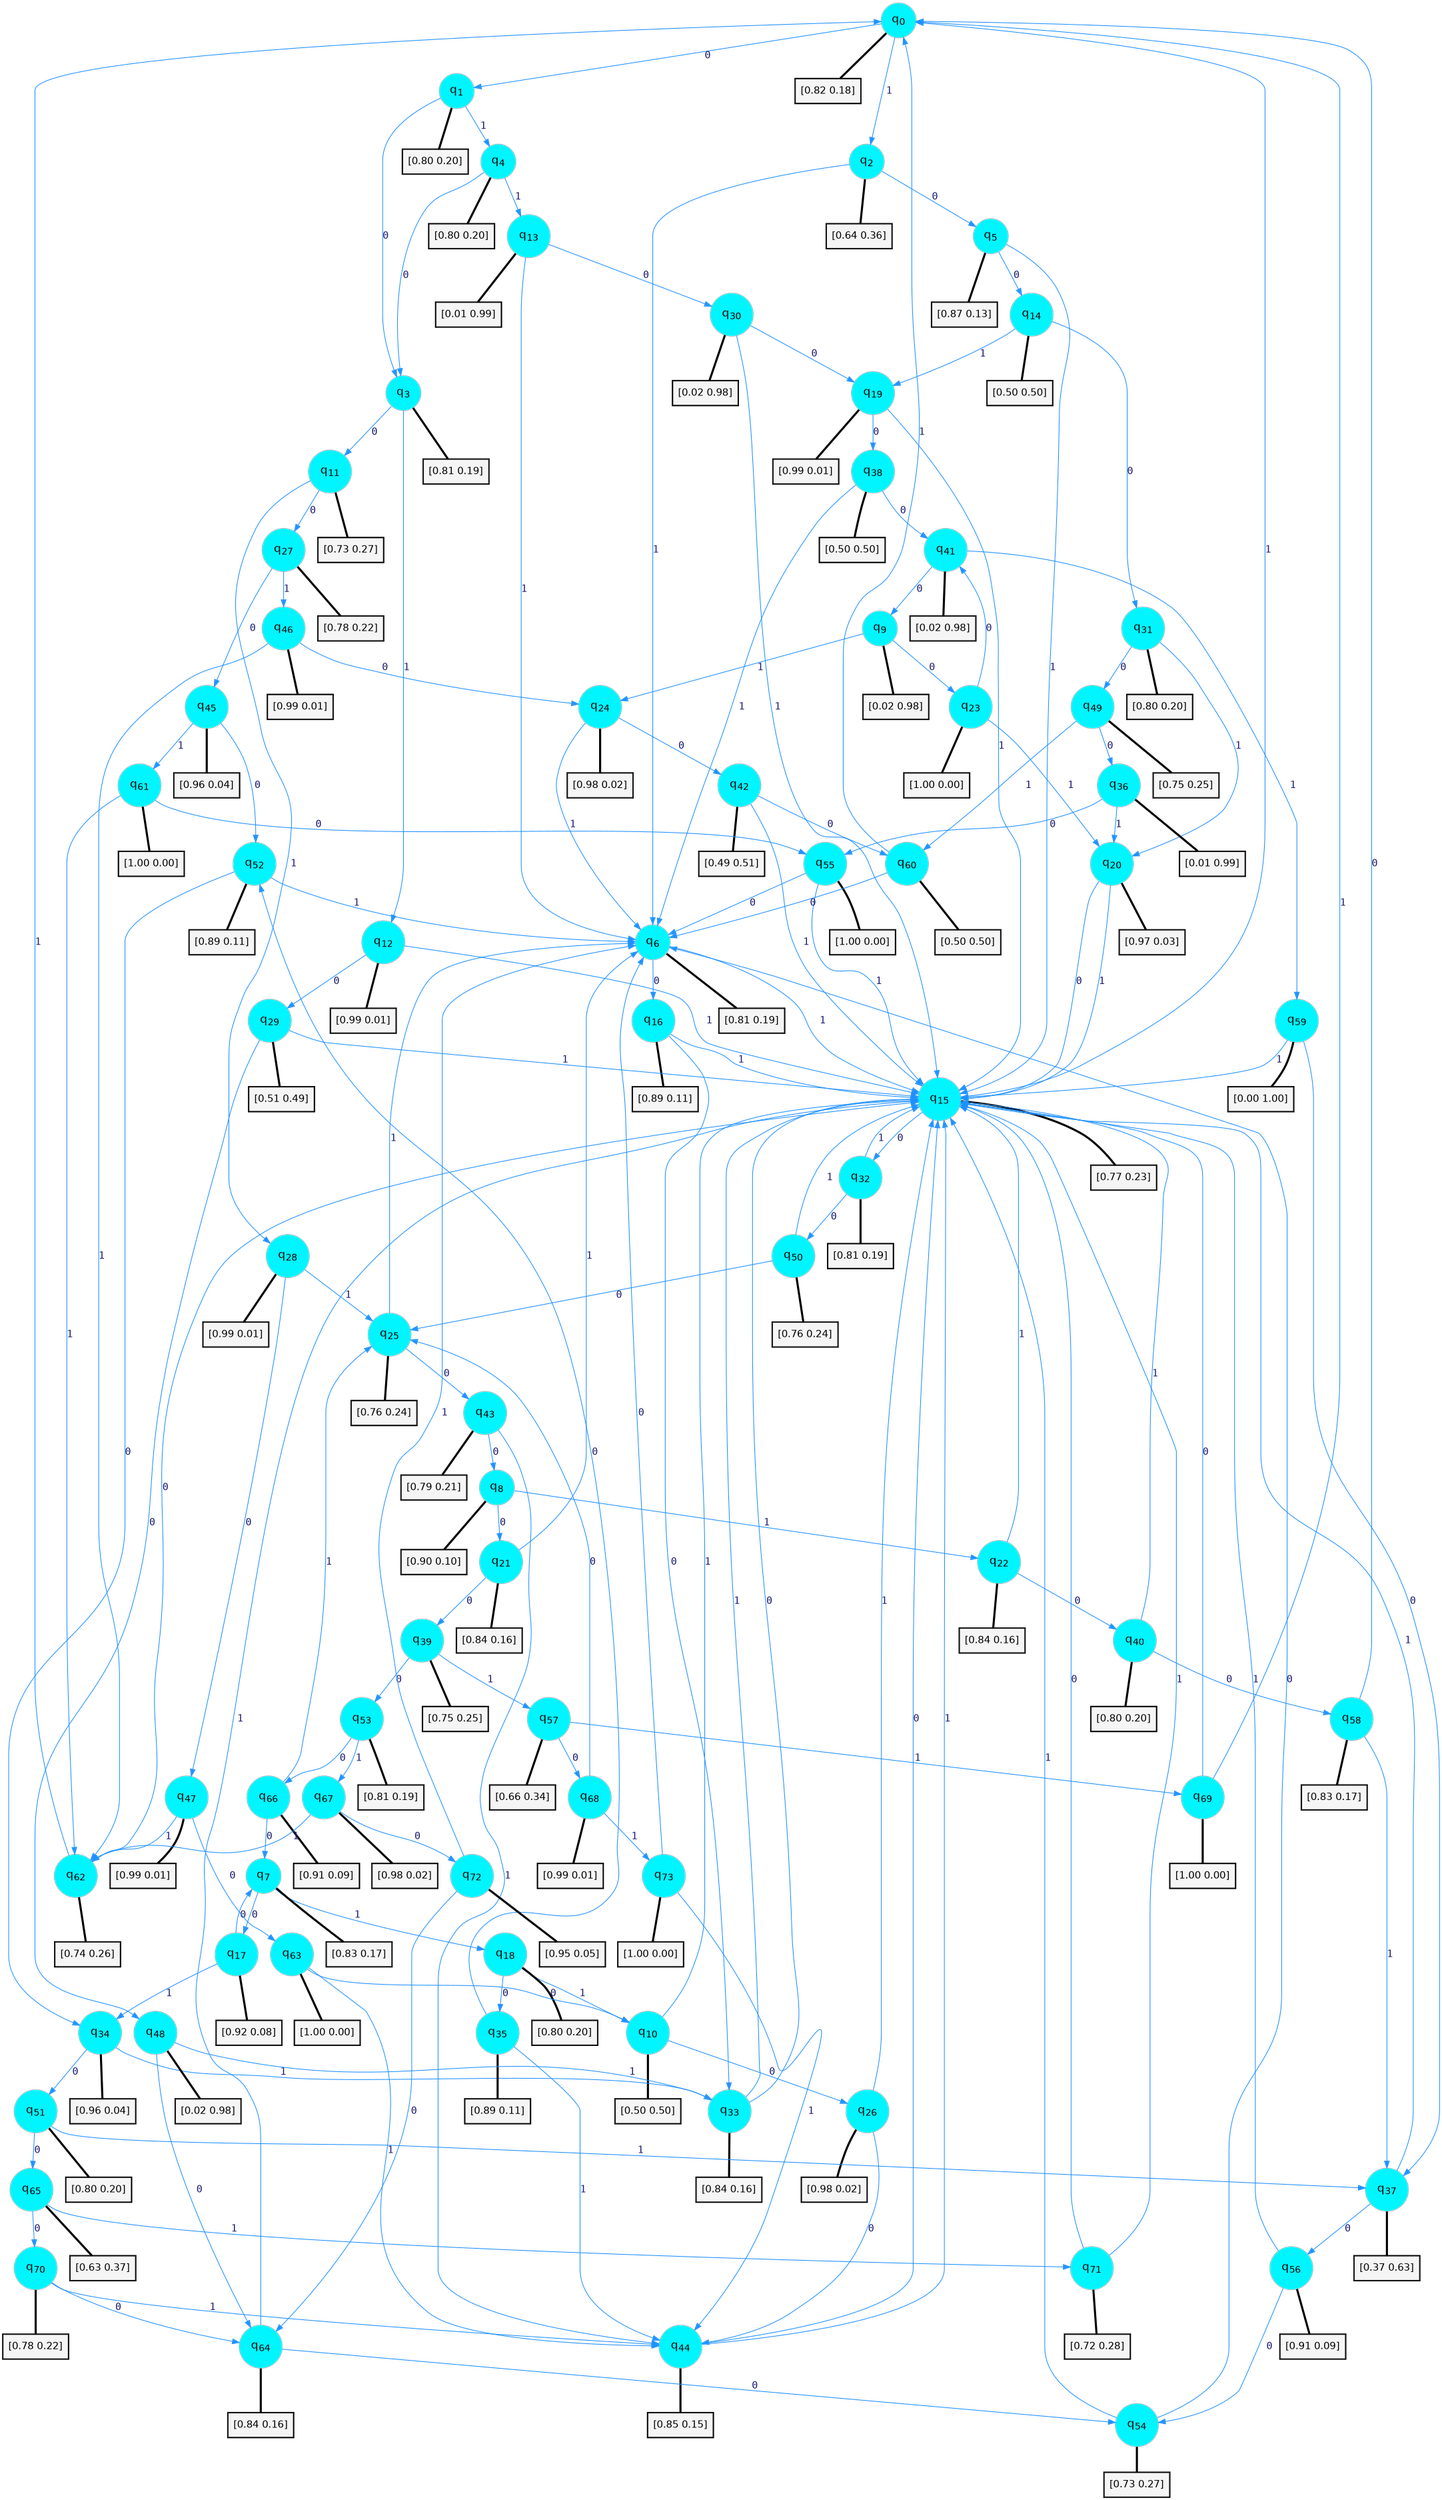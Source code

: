 digraph G {
graph [
bgcolor=transparent, dpi=300, rankdir=TD, size="40,25"];
node [
color=gray, fillcolor=turquoise1, fontcolor=black, fontname=Helvetica, fontsize=16, fontweight=bold, shape=circle, style=filled];
edge [
arrowsize=1, color=dodgerblue1, fontcolor=midnightblue, fontname=courier, fontweight=bold, penwidth=1, style=solid, weight=20];
0[label=<q<SUB>0</SUB>>];
1[label=<q<SUB>1</SUB>>];
2[label=<q<SUB>2</SUB>>];
3[label=<q<SUB>3</SUB>>];
4[label=<q<SUB>4</SUB>>];
5[label=<q<SUB>5</SUB>>];
6[label=<q<SUB>6</SUB>>];
7[label=<q<SUB>7</SUB>>];
8[label=<q<SUB>8</SUB>>];
9[label=<q<SUB>9</SUB>>];
10[label=<q<SUB>10</SUB>>];
11[label=<q<SUB>11</SUB>>];
12[label=<q<SUB>12</SUB>>];
13[label=<q<SUB>13</SUB>>];
14[label=<q<SUB>14</SUB>>];
15[label=<q<SUB>15</SUB>>];
16[label=<q<SUB>16</SUB>>];
17[label=<q<SUB>17</SUB>>];
18[label=<q<SUB>18</SUB>>];
19[label=<q<SUB>19</SUB>>];
20[label=<q<SUB>20</SUB>>];
21[label=<q<SUB>21</SUB>>];
22[label=<q<SUB>22</SUB>>];
23[label=<q<SUB>23</SUB>>];
24[label=<q<SUB>24</SUB>>];
25[label=<q<SUB>25</SUB>>];
26[label=<q<SUB>26</SUB>>];
27[label=<q<SUB>27</SUB>>];
28[label=<q<SUB>28</SUB>>];
29[label=<q<SUB>29</SUB>>];
30[label=<q<SUB>30</SUB>>];
31[label=<q<SUB>31</SUB>>];
32[label=<q<SUB>32</SUB>>];
33[label=<q<SUB>33</SUB>>];
34[label=<q<SUB>34</SUB>>];
35[label=<q<SUB>35</SUB>>];
36[label=<q<SUB>36</SUB>>];
37[label=<q<SUB>37</SUB>>];
38[label=<q<SUB>38</SUB>>];
39[label=<q<SUB>39</SUB>>];
40[label=<q<SUB>40</SUB>>];
41[label=<q<SUB>41</SUB>>];
42[label=<q<SUB>42</SUB>>];
43[label=<q<SUB>43</SUB>>];
44[label=<q<SUB>44</SUB>>];
45[label=<q<SUB>45</SUB>>];
46[label=<q<SUB>46</SUB>>];
47[label=<q<SUB>47</SUB>>];
48[label=<q<SUB>48</SUB>>];
49[label=<q<SUB>49</SUB>>];
50[label=<q<SUB>50</SUB>>];
51[label=<q<SUB>51</SUB>>];
52[label=<q<SUB>52</SUB>>];
53[label=<q<SUB>53</SUB>>];
54[label=<q<SUB>54</SUB>>];
55[label=<q<SUB>55</SUB>>];
56[label=<q<SUB>56</SUB>>];
57[label=<q<SUB>57</SUB>>];
58[label=<q<SUB>58</SUB>>];
59[label=<q<SUB>59</SUB>>];
60[label=<q<SUB>60</SUB>>];
61[label=<q<SUB>61</SUB>>];
62[label=<q<SUB>62</SUB>>];
63[label=<q<SUB>63</SUB>>];
64[label=<q<SUB>64</SUB>>];
65[label=<q<SUB>65</SUB>>];
66[label=<q<SUB>66</SUB>>];
67[label=<q<SUB>67</SUB>>];
68[label=<q<SUB>68</SUB>>];
69[label=<q<SUB>69</SUB>>];
70[label=<q<SUB>70</SUB>>];
71[label=<q<SUB>71</SUB>>];
72[label=<q<SUB>72</SUB>>];
73[label=<q<SUB>73</SUB>>];
74[label="[0.82 0.18]", shape=box,fontcolor=black, fontname=Helvetica, fontsize=14, penwidth=2, fillcolor=whitesmoke,color=black];
75[label="[0.80 0.20]", shape=box,fontcolor=black, fontname=Helvetica, fontsize=14, penwidth=2, fillcolor=whitesmoke,color=black];
76[label="[0.64 0.36]", shape=box,fontcolor=black, fontname=Helvetica, fontsize=14, penwidth=2, fillcolor=whitesmoke,color=black];
77[label="[0.81 0.19]", shape=box,fontcolor=black, fontname=Helvetica, fontsize=14, penwidth=2, fillcolor=whitesmoke,color=black];
78[label="[0.80 0.20]", shape=box,fontcolor=black, fontname=Helvetica, fontsize=14, penwidth=2, fillcolor=whitesmoke,color=black];
79[label="[0.87 0.13]", shape=box,fontcolor=black, fontname=Helvetica, fontsize=14, penwidth=2, fillcolor=whitesmoke,color=black];
80[label="[0.81 0.19]", shape=box,fontcolor=black, fontname=Helvetica, fontsize=14, penwidth=2, fillcolor=whitesmoke,color=black];
81[label="[0.83 0.17]", shape=box,fontcolor=black, fontname=Helvetica, fontsize=14, penwidth=2, fillcolor=whitesmoke,color=black];
82[label="[0.90 0.10]", shape=box,fontcolor=black, fontname=Helvetica, fontsize=14, penwidth=2, fillcolor=whitesmoke,color=black];
83[label="[0.02 0.98]", shape=box,fontcolor=black, fontname=Helvetica, fontsize=14, penwidth=2, fillcolor=whitesmoke,color=black];
84[label="[0.50 0.50]", shape=box,fontcolor=black, fontname=Helvetica, fontsize=14, penwidth=2, fillcolor=whitesmoke,color=black];
85[label="[0.73 0.27]", shape=box,fontcolor=black, fontname=Helvetica, fontsize=14, penwidth=2, fillcolor=whitesmoke,color=black];
86[label="[0.99 0.01]", shape=box,fontcolor=black, fontname=Helvetica, fontsize=14, penwidth=2, fillcolor=whitesmoke,color=black];
87[label="[0.01 0.99]", shape=box,fontcolor=black, fontname=Helvetica, fontsize=14, penwidth=2, fillcolor=whitesmoke,color=black];
88[label="[0.50 0.50]", shape=box,fontcolor=black, fontname=Helvetica, fontsize=14, penwidth=2, fillcolor=whitesmoke,color=black];
89[label="[0.77 0.23]", shape=box,fontcolor=black, fontname=Helvetica, fontsize=14, penwidth=2, fillcolor=whitesmoke,color=black];
90[label="[0.89 0.11]", shape=box,fontcolor=black, fontname=Helvetica, fontsize=14, penwidth=2, fillcolor=whitesmoke,color=black];
91[label="[0.92 0.08]", shape=box,fontcolor=black, fontname=Helvetica, fontsize=14, penwidth=2, fillcolor=whitesmoke,color=black];
92[label="[0.80 0.20]", shape=box,fontcolor=black, fontname=Helvetica, fontsize=14, penwidth=2, fillcolor=whitesmoke,color=black];
93[label="[0.99 0.01]", shape=box,fontcolor=black, fontname=Helvetica, fontsize=14, penwidth=2, fillcolor=whitesmoke,color=black];
94[label="[0.97 0.03]", shape=box,fontcolor=black, fontname=Helvetica, fontsize=14, penwidth=2, fillcolor=whitesmoke,color=black];
95[label="[0.84 0.16]", shape=box,fontcolor=black, fontname=Helvetica, fontsize=14, penwidth=2, fillcolor=whitesmoke,color=black];
96[label="[0.84 0.16]", shape=box,fontcolor=black, fontname=Helvetica, fontsize=14, penwidth=2, fillcolor=whitesmoke,color=black];
97[label="[1.00 0.00]", shape=box,fontcolor=black, fontname=Helvetica, fontsize=14, penwidth=2, fillcolor=whitesmoke,color=black];
98[label="[0.98 0.02]", shape=box,fontcolor=black, fontname=Helvetica, fontsize=14, penwidth=2, fillcolor=whitesmoke,color=black];
99[label="[0.76 0.24]", shape=box,fontcolor=black, fontname=Helvetica, fontsize=14, penwidth=2, fillcolor=whitesmoke,color=black];
100[label="[0.98 0.02]", shape=box,fontcolor=black, fontname=Helvetica, fontsize=14, penwidth=2, fillcolor=whitesmoke,color=black];
101[label="[0.78 0.22]", shape=box,fontcolor=black, fontname=Helvetica, fontsize=14, penwidth=2, fillcolor=whitesmoke,color=black];
102[label="[0.99 0.01]", shape=box,fontcolor=black, fontname=Helvetica, fontsize=14, penwidth=2, fillcolor=whitesmoke,color=black];
103[label="[0.51 0.49]", shape=box,fontcolor=black, fontname=Helvetica, fontsize=14, penwidth=2, fillcolor=whitesmoke,color=black];
104[label="[0.02 0.98]", shape=box,fontcolor=black, fontname=Helvetica, fontsize=14, penwidth=2, fillcolor=whitesmoke,color=black];
105[label="[0.80 0.20]", shape=box,fontcolor=black, fontname=Helvetica, fontsize=14, penwidth=2, fillcolor=whitesmoke,color=black];
106[label="[0.81 0.19]", shape=box,fontcolor=black, fontname=Helvetica, fontsize=14, penwidth=2, fillcolor=whitesmoke,color=black];
107[label="[0.84 0.16]", shape=box,fontcolor=black, fontname=Helvetica, fontsize=14, penwidth=2, fillcolor=whitesmoke,color=black];
108[label="[0.96 0.04]", shape=box,fontcolor=black, fontname=Helvetica, fontsize=14, penwidth=2, fillcolor=whitesmoke,color=black];
109[label="[0.89 0.11]", shape=box,fontcolor=black, fontname=Helvetica, fontsize=14, penwidth=2, fillcolor=whitesmoke,color=black];
110[label="[0.01 0.99]", shape=box,fontcolor=black, fontname=Helvetica, fontsize=14, penwidth=2, fillcolor=whitesmoke,color=black];
111[label="[0.37 0.63]", shape=box,fontcolor=black, fontname=Helvetica, fontsize=14, penwidth=2, fillcolor=whitesmoke,color=black];
112[label="[0.50 0.50]", shape=box,fontcolor=black, fontname=Helvetica, fontsize=14, penwidth=2, fillcolor=whitesmoke,color=black];
113[label="[0.75 0.25]", shape=box,fontcolor=black, fontname=Helvetica, fontsize=14, penwidth=2, fillcolor=whitesmoke,color=black];
114[label="[0.80 0.20]", shape=box,fontcolor=black, fontname=Helvetica, fontsize=14, penwidth=2, fillcolor=whitesmoke,color=black];
115[label="[0.02 0.98]", shape=box,fontcolor=black, fontname=Helvetica, fontsize=14, penwidth=2, fillcolor=whitesmoke,color=black];
116[label="[0.49 0.51]", shape=box,fontcolor=black, fontname=Helvetica, fontsize=14, penwidth=2, fillcolor=whitesmoke,color=black];
117[label="[0.79 0.21]", shape=box,fontcolor=black, fontname=Helvetica, fontsize=14, penwidth=2, fillcolor=whitesmoke,color=black];
118[label="[0.85 0.15]", shape=box,fontcolor=black, fontname=Helvetica, fontsize=14, penwidth=2, fillcolor=whitesmoke,color=black];
119[label="[0.96 0.04]", shape=box,fontcolor=black, fontname=Helvetica, fontsize=14, penwidth=2, fillcolor=whitesmoke,color=black];
120[label="[0.99 0.01]", shape=box,fontcolor=black, fontname=Helvetica, fontsize=14, penwidth=2, fillcolor=whitesmoke,color=black];
121[label="[0.99 0.01]", shape=box,fontcolor=black, fontname=Helvetica, fontsize=14, penwidth=2, fillcolor=whitesmoke,color=black];
122[label="[0.02 0.98]", shape=box,fontcolor=black, fontname=Helvetica, fontsize=14, penwidth=2, fillcolor=whitesmoke,color=black];
123[label="[0.75 0.25]", shape=box,fontcolor=black, fontname=Helvetica, fontsize=14, penwidth=2, fillcolor=whitesmoke,color=black];
124[label="[0.76 0.24]", shape=box,fontcolor=black, fontname=Helvetica, fontsize=14, penwidth=2, fillcolor=whitesmoke,color=black];
125[label="[0.80 0.20]", shape=box,fontcolor=black, fontname=Helvetica, fontsize=14, penwidth=2, fillcolor=whitesmoke,color=black];
126[label="[0.89 0.11]", shape=box,fontcolor=black, fontname=Helvetica, fontsize=14, penwidth=2, fillcolor=whitesmoke,color=black];
127[label="[0.81 0.19]", shape=box,fontcolor=black, fontname=Helvetica, fontsize=14, penwidth=2, fillcolor=whitesmoke,color=black];
128[label="[0.73 0.27]", shape=box,fontcolor=black, fontname=Helvetica, fontsize=14, penwidth=2, fillcolor=whitesmoke,color=black];
129[label="[1.00 0.00]", shape=box,fontcolor=black, fontname=Helvetica, fontsize=14, penwidth=2, fillcolor=whitesmoke,color=black];
130[label="[0.91 0.09]", shape=box,fontcolor=black, fontname=Helvetica, fontsize=14, penwidth=2, fillcolor=whitesmoke,color=black];
131[label="[0.66 0.34]", shape=box,fontcolor=black, fontname=Helvetica, fontsize=14, penwidth=2, fillcolor=whitesmoke,color=black];
132[label="[0.83 0.17]", shape=box,fontcolor=black, fontname=Helvetica, fontsize=14, penwidth=2, fillcolor=whitesmoke,color=black];
133[label="[0.00 1.00]", shape=box,fontcolor=black, fontname=Helvetica, fontsize=14, penwidth=2, fillcolor=whitesmoke,color=black];
134[label="[0.50 0.50]", shape=box,fontcolor=black, fontname=Helvetica, fontsize=14, penwidth=2, fillcolor=whitesmoke,color=black];
135[label="[1.00 0.00]", shape=box,fontcolor=black, fontname=Helvetica, fontsize=14, penwidth=2, fillcolor=whitesmoke,color=black];
136[label="[0.74 0.26]", shape=box,fontcolor=black, fontname=Helvetica, fontsize=14, penwidth=2, fillcolor=whitesmoke,color=black];
137[label="[1.00 0.00]", shape=box,fontcolor=black, fontname=Helvetica, fontsize=14, penwidth=2, fillcolor=whitesmoke,color=black];
138[label="[0.84 0.16]", shape=box,fontcolor=black, fontname=Helvetica, fontsize=14, penwidth=2, fillcolor=whitesmoke,color=black];
139[label="[0.63 0.37]", shape=box,fontcolor=black, fontname=Helvetica, fontsize=14, penwidth=2, fillcolor=whitesmoke,color=black];
140[label="[0.91 0.09]", shape=box,fontcolor=black, fontname=Helvetica, fontsize=14, penwidth=2, fillcolor=whitesmoke,color=black];
141[label="[0.98 0.02]", shape=box,fontcolor=black, fontname=Helvetica, fontsize=14, penwidth=2, fillcolor=whitesmoke,color=black];
142[label="[0.99 0.01]", shape=box,fontcolor=black, fontname=Helvetica, fontsize=14, penwidth=2, fillcolor=whitesmoke,color=black];
143[label="[1.00 0.00]", shape=box,fontcolor=black, fontname=Helvetica, fontsize=14, penwidth=2, fillcolor=whitesmoke,color=black];
144[label="[0.78 0.22]", shape=box,fontcolor=black, fontname=Helvetica, fontsize=14, penwidth=2, fillcolor=whitesmoke,color=black];
145[label="[0.72 0.28]", shape=box,fontcolor=black, fontname=Helvetica, fontsize=14, penwidth=2, fillcolor=whitesmoke,color=black];
146[label="[0.95 0.05]", shape=box,fontcolor=black, fontname=Helvetica, fontsize=14, penwidth=2, fillcolor=whitesmoke,color=black];
147[label="[1.00 0.00]", shape=box,fontcolor=black, fontname=Helvetica, fontsize=14, penwidth=2, fillcolor=whitesmoke,color=black];
0->1 [label=0];
0->2 [label=1];
0->74 [arrowhead=none, penwidth=3,color=black];
1->3 [label=0];
1->4 [label=1];
1->75 [arrowhead=none, penwidth=3,color=black];
2->5 [label=0];
2->6 [label=1];
2->76 [arrowhead=none, penwidth=3,color=black];
3->11 [label=0];
3->12 [label=1];
3->77 [arrowhead=none, penwidth=3,color=black];
4->3 [label=0];
4->13 [label=1];
4->78 [arrowhead=none, penwidth=3,color=black];
5->14 [label=0];
5->15 [label=1];
5->79 [arrowhead=none, penwidth=3,color=black];
6->16 [label=0];
6->15 [label=1];
6->80 [arrowhead=none, penwidth=3,color=black];
7->17 [label=0];
7->18 [label=1];
7->81 [arrowhead=none, penwidth=3,color=black];
8->21 [label=0];
8->22 [label=1];
8->82 [arrowhead=none, penwidth=3,color=black];
9->23 [label=0];
9->24 [label=1];
9->83 [arrowhead=none, penwidth=3,color=black];
10->26 [label=0];
10->15 [label=1];
10->84 [arrowhead=none, penwidth=3,color=black];
11->27 [label=0];
11->28 [label=1];
11->85 [arrowhead=none, penwidth=3,color=black];
12->29 [label=0];
12->15 [label=1];
12->86 [arrowhead=none, penwidth=3,color=black];
13->30 [label=0];
13->6 [label=1];
13->87 [arrowhead=none, penwidth=3,color=black];
14->31 [label=0];
14->19 [label=1];
14->88 [arrowhead=none, penwidth=3,color=black];
15->32 [label=0];
15->0 [label=1];
15->89 [arrowhead=none, penwidth=3,color=black];
16->33 [label=0];
16->15 [label=1];
16->90 [arrowhead=none, penwidth=3,color=black];
17->7 [label=0];
17->34 [label=1];
17->91 [arrowhead=none, penwidth=3,color=black];
18->35 [label=0];
18->10 [label=1];
18->92 [arrowhead=none, penwidth=3,color=black];
19->38 [label=0];
19->15 [label=1];
19->93 [arrowhead=none, penwidth=3,color=black];
20->15 [label=0];
20->15 [label=1];
20->94 [arrowhead=none, penwidth=3,color=black];
21->39 [label=0];
21->6 [label=1];
21->95 [arrowhead=none, penwidth=3,color=black];
22->40 [label=0];
22->15 [label=1];
22->96 [arrowhead=none, penwidth=3,color=black];
23->41 [label=0];
23->20 [label=1];
23->97 [arrowhead=none, penwidth=3,color=black];
24->42 [label=0];
24->6 [label=1];
24->98 [arrowhead=none, penwidth=3,color=black];
25->43 [label=0];
25->6 [label=1];
25->99 [arrowhead=none, penwidth=3,color=black];
26->44 [label=0];
26->15 [label=1];
26->100 [arrowhead=none, penwidth=3,color=black];
27->45 [label=0];
27->46 [label=1];
27->101 [arrowhead=none, penwidth=3,color=black];
28->47 [label=0];
28->25 [label=1];
28->102 [arrowhead=none, penwidth=3,color=black];
29->48 [label=0];
29->15 [label=1];
29->103 [arrowhead=none, penwidth=3,color=black];
30->19 [label=0];
30->15 [label=1];
30->104 [arrowhead=none, penwidth=3,color=black];
31->49 [label=0];
31->20 [label=1];
31->105 [arrowhead=none, penwidth=3,color=black];
32->50 [label=0];
32->15 [label=1];
32->106 [arrowhead=none, penwidth=3,color=black];
33->15 [label=0];
33->15 [label=1];
33->107 [arrowhead=none, penwidth=3,color=black];
34->51 [label=0];
34->33 [label=1];
34->108 [arrowhead=none, penwidth=3,color=black];
35->52 [label=0];
35->44 [label=1];
35->109 [arrowhead=none, penwidth=3,color=black];
36->55 [label=0];
36->20 [label=1];
36->110 [arrowhead=none, penwidth=3,color=black];
37->56 [label=0];
37->15 [label=1];
37->111 [arrowhead=none, penwidth=3,color=black];
38->41 [label=0];
38->6 [label=1];
38->112 [arrowhead=none, penwidth=3,color=black];
39->53 [label=0];
39->57 [label=1];
39->113 [arrowhead=none, penwidth=3,color=black];
40->58 [label=0];
40->15 [label=1];
40->114 [arrowhead=none, penwidth=3,color=black];
41->9 [label=0];
41->59 [label=1];
41->115 [arrowhead=none, penwidth=3,color=black];
42->60 [label=0];
42->15 [label=1];
42->116 [arrowhead=none, penwidth=3,color=black];
43->8 [label=0];
43->44 [label=1];
43->117 [arrowhead=none, penwidth=3,color=black];
44->15 [label=0];
44->15 [label=1];
44->118 [arrowhead=none, penwidth=3,color=black];
45->52 [label=0];
45->61 [label=1];
45->119 [arrowhead=none, penwidth=3,color=black];
46->24 [label=0];
46->62 [label=1];
46->120 [arrowhead=none, penwidth=3,color=black];
47->63 [label=0];
47->62 [label=1];
47->121 [arrowhead=none, penwidth=3,color=black];
48->64 [label=0];
48->33 [label=1];
48->122 [arrowhead=none, penwidth=3,color=black];
49->36 [label=0];
49->60 [label=1];
49->123 [arrowhead=none, penwidth=3,color=black];
50->25 [label=0];
50->15 [label=1];
50->124 [arrowhead=none, penwidth=3,color=black];
51->65 [label=0];
51->37 [label=1];
51->125 [arrowhead=none, penwidth=3,color=black];
52->34 [label=0];
52->6 [label=1];
52->126 [arrowhead=none, penwidth=3,color=black];
53->66 [label=0];
53->67 [label=1];
53->127 [arrowhead=none, penwidth=3,color=black];
54->6 [label=0];
54->15 [label=1];
54->128 [arrowhead=none, penwidth=3,color=black];
55->6 [label=0];
55->15 [label=1];
55->129 [arrowhead=none, penwidth=3,color=black];
56->54 [label=0];
56->15 [label=1];
56->130 [arrowhead=none, penwidth=3,color=black];
57->68 [label=0];
57->69 [label=1];
57->131 [arrowhead=none, penwidth=3,color=black];
58->0 [label=0];
58->37 [label=1];
58->132 [arrowhead=none, penwidth=3,color=black];
59->37 [label=0];
59->15 [label=1];
59->133 [arrowhead=none, penwidth=3,color=black];
60->6 [label=0];
60->0 [label=1];
60->134 [arrowhead=none, penwidth=3,color=black];
61->55 [label=0];
61->62 [label=1];
61->135 [arrowhead=none, penwidth=3,color=black];
62->15 [label=0];
62->0 [label=1];
62->136 [arrowhead=none, penwidth=3,color=black];
63->10 [label=0];
63->44 [label=1];
63->137 [arrowhead=none, penwidth=3,color=black];
64->54 [label=0];
64->15 [label=1];
64->138 [arrowhead=none, penwidth=3,color=black];
65->70 [label=0];
65->71 [label=1];
65->139 [arrowhead=none, penwidth=3,color=black];
66->7 [label=0];
66->25 [label=1];
66->140 [arrowhead=none, penwidth=3,color=black];
67->72 [label=0];
67->62 [label=1];
67->141 [arrowhead=none, penwidth=3,color=black];
68->25 [label=0];
68->73 [label=1];
68->142 [arrowhead=none, penwidth=3,color=black];
69->15 [label=0];
69->0 [label=1];
69->143 [arrowhead=none, penwidth=3,color=black];
70->64 [label=0];
70->44 [label=1];
70->144 [arrowhead=none, penwidth=3,color=black];
71->15 [label=0];
71->15 [label=1];
71->145 [arrowhead=none, penwidth=3,color=black];
72->64 [label=0];
72->6 [label=1];
72->146 [arrowhead=none, penwidth=3,color=black];
73->6 [label=0];
73->44 [label=1];
73->147 [arrowhead=none, penwidth=3,color=black];
}
